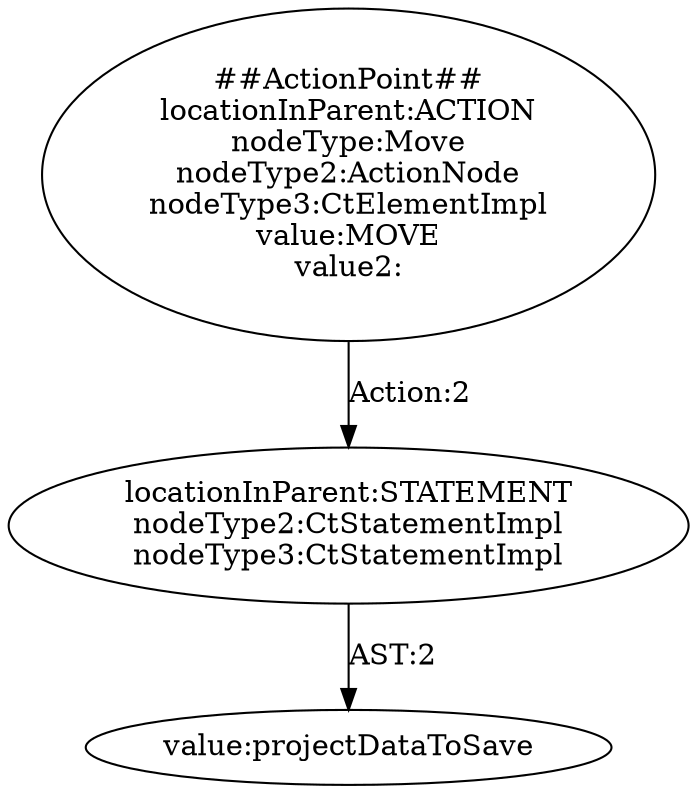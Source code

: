 digraph "Pattern" {
0 [label="##ActionPoint##
locationInParent:ACTION
nodeType:Move
nodeType2:ActionNode
nodeType3:CtElementImpl
value:MOVE
value2:" shape=ellipse]
1 [label="locationInParent:STATEMENT
nodeType2:CtStatementImpl
nodeType3:CtStatementImpl" shape=ellipse]
2 [label="value:projectDataToSave" shape=ellipse]
0 -> 1 [label="Action:2"];
1 -> 2 [label="AST:2"];
}